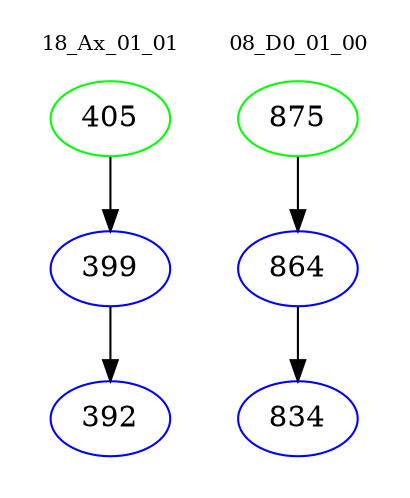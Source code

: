 digraph{
subgraph cluster_0 {
color = white
label = "18_Ax_01_01";
fontsize=10;
T0_405 [label="405", color="green"]
T0_405 -> T0_399 [color="black"]
T0_399 [label="399", color="blue"]
T0_399 -> T0_392 [color="black"]
T0_392 [label="392", color="blue"]
}
subgraph cluster_1 {
color = white
label = "08_D0_01_00";
fontsize=10;
T1_875 [label="875", color="green"]
T1_875 -> T1_864 [color="black"]
T1_864 [label="864", color="blue"]
T1_864 -> T1_834 [color="black"]
T1_834 [label="834", color="blue"]
}
}
